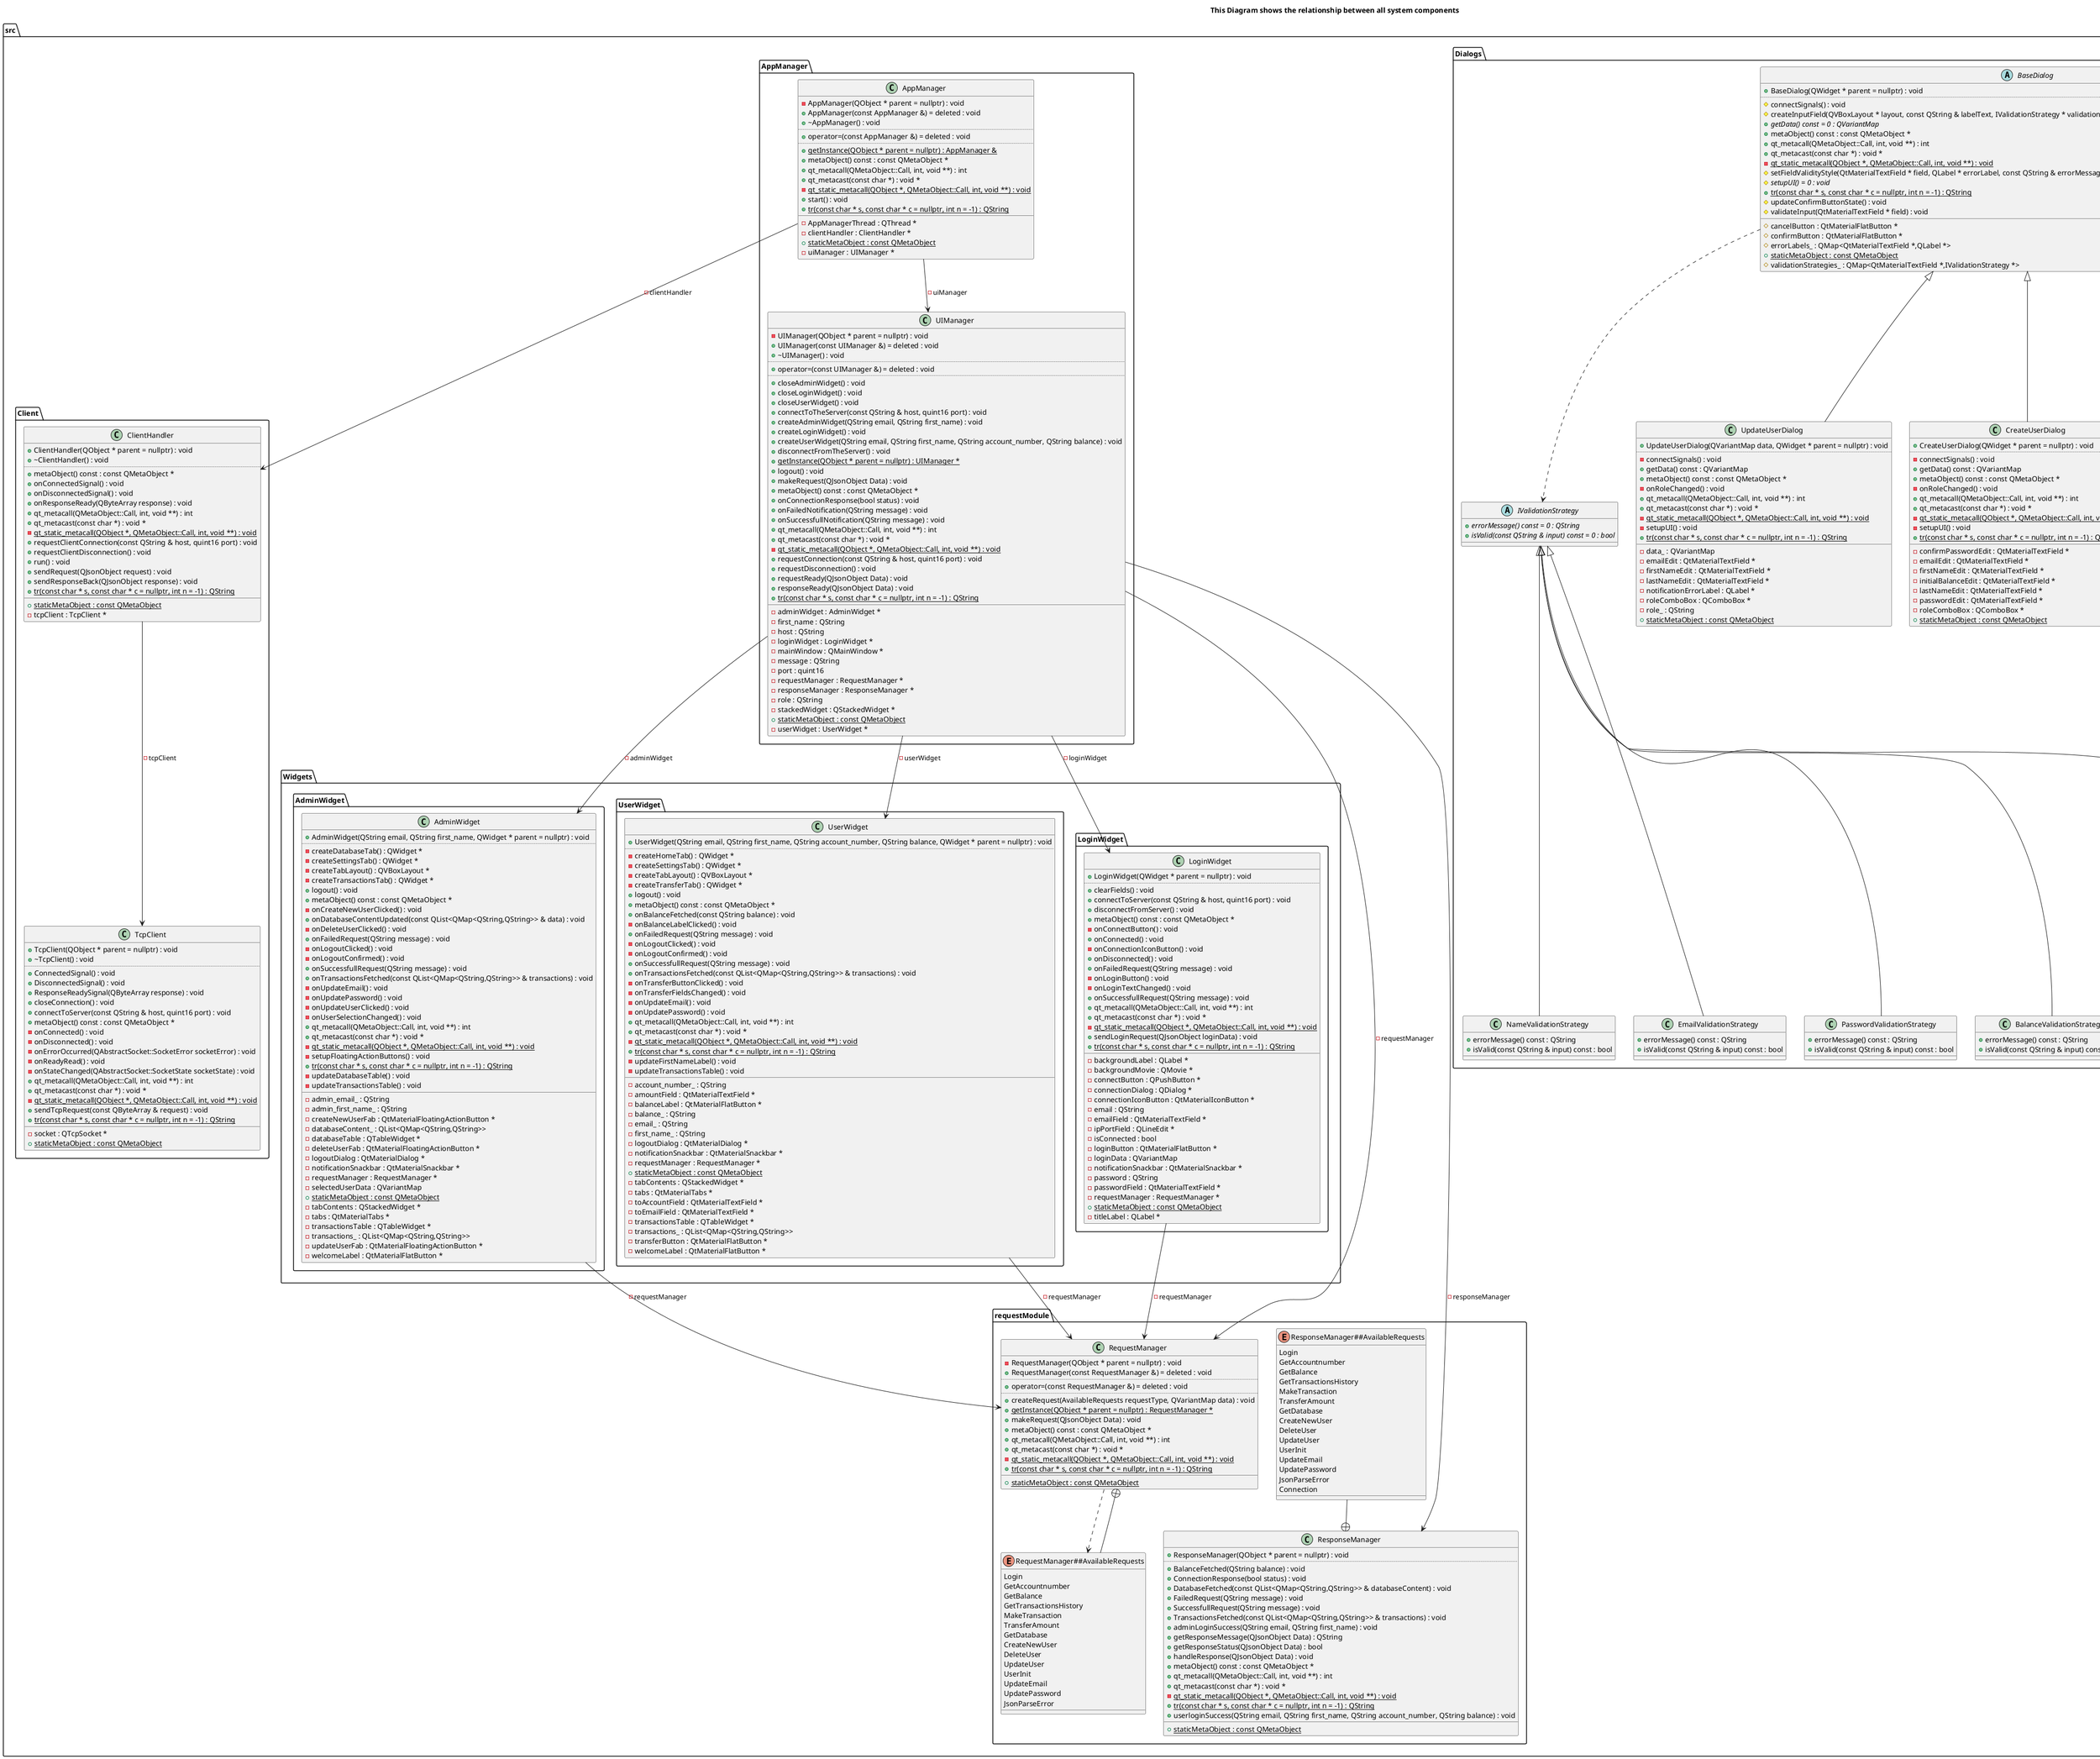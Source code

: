 @startuml
title This Diagram shows the relationship between all system components
package [src] as C_0009392701334512935369 {
package [requestModule] as C_0007249139127462911352 {
class "RequestManager" as C_0017581648629732253705
class C_0017581648629732253705 [[classRequestManager.html{RequestManager}]] {
-RequestManager(QObject * parent = nullptr) : void [[[{RequestManager}]]]
+RequestManager(const RequestManager &) = deleted : void [[[{RequestManager}]]]
..
+operator=(const RequestManager &) = deleted : void [[[{operator=}]]]
..
+createRequest(AvailableRequests requestType, QVariantMap data) : void [[[{createRequest}]]]
{static} +getInstance(QObject * parent = nullptr) : RequestManager * [[[{getInstance}]]]
+makeRequest(QJsonObject Data) : void [[[{makeRequest}]]]
+metaObject() const : const QMetaObject * [[[{metaObject}]]]
+qt_metacall(QMetaObject::Call, int, void **) : int [[[{qt_metacall}]]]
+qt_metacast(const char *) : void * [[[{qt_metacast}]]]
{static} -qt_static_metacall(QObject *, QMetaObject::Call, int, void **) : void [[[{qt_static_metacall}]]]
{static} +tr(const char * s, const char * c = nullptr, int n = -1) : QString [[[{tr}]]]
__
{static} +staticMetaObject : const QMetaObject [[[{staticMetaObject}]]]
}
enum "RequestManager##AvailableRequests" as C_0014397068199454785176
enum C_0014397068199454785176 [[enumRequestManager##AvailableRequests.html{RequestManager##AvailableRequests}]] {
Login
GetAccountnumber
GetBalance
GetTransactionsHistory
MakeTransaction
TransferAmount
GetDatabase
CreateNewUser
DeleteUser
UpdateUser
UserInit
UpdateEmail
UpdatePassword
JsonParseError
}
class "ResponseManager" as C_0000524940392191554637
class C_0000524940392191554637 [[classResponseManager.html{ResponseManager}]] {
+ResponseManager(QObject * parent = nullptr) : void [[[{ResponseManager}]]]
..
+BalanceFetched(QString balance) : void [[[{BalanceFetched}]]]
+ConnectionResponse(bool status) : void [[[{ConnectionResponse}]]]
+DatabaseFetched(const QList<QMap<QString,QString>> & databaseContent) : void [[[{DatabaseFetched}]]]
+FailedRequest(QString message) : void [[[{FailedRequest}]]]
+SuccessfullRequest(QString message) : void [[[{SuccessfullRequest}]]]
+TransactionsFetched(const QList<QMap<QString,QString>> & transactions) : void [[[{TransactionsFetched}]]]
+adminLoginSuccess(QString email, QString first_name) : void [[[{adminLoginSuccess}]]]
+getResponseMessage(QJsonObject Data) : QString [[[{getResponseMessage}]]]
+getResponseStatus(QJsonObject Data) : bool [[[{getResponseStatus}]]]
+handleResponse(QJsonObject Data) : void [[[{handleResponse}]]]
+metaObject() const : const QMetaObject * [[[{metaObject}]]]
+qt_metacall(QMetaObject::Call, int, void **) : int [[[{qt_metacall}]]]
+qt_metacast(const char *) : void * [[[{qt_metacast}]]]
{static} -qt_static_metacall(QObject *, QMetaObject::Call, int, void **) : void [[[{qt_static_metacall}]]]
{static} +tr(const char * s, const char * c = nullptr, int n = -1) : QString [[[{tr}]]]
+userloginSuccess(QString email, QString first_name, QString account_number, QString balance) : void [[[{userloginSuccess}]]]
__
{static} +staticMetaObject : const QMetaObject [[[{staticMetaObject}]]]
}
enum "ResponseManager##AvailableRequests" as C_0015588328822049200852
enum C_0015588328822049200852 [[enumResponseManager##AvailableRequests.html{ResponseManager##AvailableRequests}]] {
Login
GetAccountnumber
GetBalance
GetTransactionsHistory
MakeTransaction
TransferAmount
GetDatabase
CreateNewUser
DeleteUser
UpdateUser
UserInit
UpdateEmail
UpdatePassword
JsonParseError
Connection
}
}
package [Widgets] as C_0014176827974556851772 {
package [AdminWidget] as C_0010347011073788372111 {
class "AdminWidget" as C_0005551684386604303784
class C_0005551684386604303784 [[classAdminWidget.html{AdminWidget}]] {
+AdminWidget(QString email, QString first_name, QWidget * parent = nullptr) : void [[[{AdminWidget}]]]
..
-createDatabaseTab() : QWidget * [[[{createDatabaseTab}]]]
-createSettingsTab() : QWidget * [[[{createSettingsTab}]]]
-createTabLayout() : QVBoxLayout * [[[{createTabLayout}]]]
-createTransactionsTab() : QWidget * [[[{createTransactionsTab}]]]
+logout() : void [[[{logout}]]]
+metaObject() const : const QMetaObject * [[[{metaObject}]]]
-onCreateNewUserClicked() : void [[[{onCreateNewUserClicked}]]]
+onDatabaseContentUpdated(const QList<QMap<QString,QString>> & data) : void [[[{onDatabaseContentUpdated}]]]
-onDeleteUserClicked() : void [[[{onDeleteUserClicked}]]]
+onFailedRequest(QString message) : void [[[{onFailedRequest}]]]
-onLogoutClicked() : void [[[{onLogoutClicked}]]]
-onLogoutConfirmed() : void [[[{onLogoutConfirmed}]]]
+onSuccessfullRequest(QString message) : void [[[{onSuccessfullRequest}]]]
+onTransactionsFetched(const QList<QMap<QString,QString>> & transactions) : void [[[{onTransactionsFetched}]]]
-onUpdateEmail() : void [[[{onUpdateEmail}]]]
-onUpdatePassword() : void [[[{onUpdatePassword}]]]
-onUpdateUserClicked() : void [[[{onUpdateUserClicked}]]]
-onUserSelectionChanged() : void [[[{onUserSelectionChanged}]]]
+qt_metacall(QMetaObject::Call, int, void **) : int [[[{qt_metacall}]]]
+qt_metacast(const char *) : void * [[[{qt_metacast}]]]
{static} -qt_static_metacall(QObject *, QMetaObject::Call, int, void **) : void [[[{qt_static_metacall}]]]
-setupFloatingActionButtons() : void [[[{setupFloatingActionButtons}]]]
{static} +tr(const char * s, const char * c = nullptr, int n = -1) : QString [[[{tr}]]]
-updateDatabaseTable() : void [[[{updateDatabaseTable}]]]
-updateTransactionsTable() : void [[[{updateTransactionsTable}]]]
__
-admin_email_ : QString [[[{admin_email_}]]]
-admin_first_name_ : QString [[[{admin_first_name_}]]]
-createNewUserFab : QtMaterialFloatingActionButton * [[[{createNewUserFab}]]]
-databaseContent_ : QList<QMap<QString,QString>> [[[{databaseContent_}]]]
-databaseTable : QTableWidget * [[[{databaseTable}]]]
-deleteUserFab : QtMaterialFloatingActionButton * [[[{deleteUserFab}]]]
-logoutDialog : QtMaterialDialog * [[[{logoutDialog}]]]
-notificationSnackbar : QtMaterialSnackbar * [[[{notificationSnackbar}]]]
-requestManager : RequestManager * [[[{requestManager}]]]
-selectedUserData : QVariantMap [[[{selectedUserData}]]]
{static} +staticMetaObject : const QMetaObject [[[{staticMetaObject}]]]
-tabContents : QStackedWidget * [[[{tabContents}]]]
-tabs : QtMaterialTabs * [[[{tabs}]]]
-transactionsTable : QTableWidget * [[[{transactionsTable}]]]
-transactions_ : QList<QMap<QString,QString>> [[[{transactions_}]]]
-updateUserFab : QtMaterialFloatingActionButton * [[[{updateUserFab}]]]
-welcomeLabel : QtMaterialFlatButton * [[[{welcomeLabel}]]]
}
}
package [UserWidget] as C_0009763794611585888067 {
class "UserWidget" as C_0014887478323458850046
class C_0014887478323458850046 [[classUserWidget.html{UserWidget}]] {
+UserWidget(QString email, QString first_name, QString account_number, QString balance, QWidget * parent = nullptr) : void [[[{UserWidget}]]]
..
-createHomeTab() : QWidget * [[[{createHomeTab}]]]
-createSettingsTab() : QWidget * [[[{createSettingsTab}]]]
-createTabLayout() : QVBoxLayout * [[[{createTabLayout}]]]
-createTransferTab() : QWidget * [[[{createTransferTab}]]]
+logout() : void [[[{logout}]]]
+metaObject() const : const QMetaObject * [[[{metaObject}]]]
+onBalanceFetched(const QString balance) : void [[[{onBalanceFetched}]]]
-onBalanceLabelClicked() : void [[[{onBalanceLabelClicked}]]]
+onFailedRequest(QString message) : void [[[{onFailedRequest}]]]
-onLogoutClicked() : void [[[{onLogoutClicked}]]]
-onLogoutConfirmed() : void [[[{onLogoutConfirmed}]]]
+onSuccessfullRequest(QString message) : void [[[{onSuccessfullRequest}]]]
+onTransactionsFetched(const QList<QMap<QString,QString>> & transactions) : void [[[{onTransactionsFetched}]]]
-onTransferButtonClicked() : void [[[{onTransferButtonClicked}]]]
-onTransferFieldsChanged() : void [[[{onTransferFieldsChanged}]]]
-onUpdateEmail() : void [[[{onUpdateEmail}]]]
-onUpdatePassword() : void [[[{onUpdatePassword}]]]
+qt_metacall(QMetaObject::Call, int, void **) : int [[[{qt_metacall}]]]
+qt_metacast(const char *) : void * [[[{qt_metacast}]]]
{static} -qt_static_metacall(QObject *, QMetaObject::Call, int, void **) : void [[[{qt_static_metacall}]]]
{static} +tr(const char * s, const char * c = nullptr, int n = -1) : QString [[[{tr}]]]
-updateFirstNameLabel() : void [[[{updateFirstNameLabel}]]]
-updateTransactionsTable() : void [[[{updateTransactionsTable}]]]
__
-account_number_ : QString [[[{account_number_}]]]
-amountField : QtMaterialTextField * [[[{amountField}]]]
-balanceLabel : QtMaterialFlatButton * [[[{balanceLabel}]]]
-balance_ : QString [[[{balance_}]]]
-email_ : QString [[[{email_}]]]
-first_name_ : QString [[[{first_name_}]]]
-logoutDialog : QtMaterialDialog * [[[{logoutDialog}]]]
-notificationSnackbar : QtMaterialSnackbar * [[[{notificationSnackbar}]]]
-requestManager : RequestManager * [[[{requestManager}]]]
{static} +staticMetaObject : const QMetaObject [[[{staticMetaObject}]]]
-tabContents : QStackedWidget * [[[{tabContents}]]]
-tabs : QtMaterialTabs * [[[{tabs}]]]
-toAccountField : QtMaterialTextField * [[[{toAccountField}]]]
-toEmailField : QtMaterialTextField * [[[{toEmailField}]]]
-transactionsTable : QTableWidget * [[[{transactionsTable}]]]
-transactions_ : QList<QMap<QString,QString>> [[[{transactions_}]]]
-transferButton : QtMaterialFlatButton * [[[{transferButton}]]]
-welcomeLabel : QtMaterialFlatButton * [[[{welcomeLabel}]]]
}
}
package [LoginWidget] as C_0013767205248218814589 {
class "LoginWidget" as C_0009314656593254540318
class C_0009314656593254540318 [[classLoginWidget.html{LoginWidget}]] {
+LoginWidget(QWidget * parent = nullptr) : void [[[{LoginWidget}]]]
..
+clearFields() : void [[[{clearFields}]]]
+connectToServer(const QString & host, quint16 port) : void [[[{connectToServer}]]]
+disconnectFromServer() : void [[[{disconnectFromServer}]]]
+metaObject() const : const QMetaObject * [[[{metaObject}]]]
-onConnectButton() : void [[[{onConnectButton}]]]
+onConnected() : void [[[{onConnected}]]]
-onConnectionIconButton() : void [[[{onConnectionIconButton}]]]
+onDisconnected() : void [[[{onDisconnected}]]]
+onFailedRequest(QString message) : void [[[{onFailedRequest}]]]
-onLoginButton() : void [[[{onLoginButton}]]]
-onLoginTextChanged() : void [[[{onLoginTextChanged}]]]
+onSuccessfullRequest(QString message) : void [[[{onSuccessfullRequest}]]]
+qt_metacall(QMetaObject::Call, int, void **) : int [[[{qt_metacall}]]]
+qt_metacast(const char *) : void * [[[{qt_metacast}]]]
{static} -qt_static_metacall(QObject *, QMetaObject::Call, int, void **) : void [[[{qt_static_metacall}]]]
+sendLoginRequest(QJsonObject loginData) : void [[[{sendLoginRequest}]]]
{static} +tr(const char * s, const char * c = nullptr, int n = -1) : QString [[[{tr}]]]
__
-backgroundLabel : QLabel * [[[{backgroundLabel}]]]
-backgroundMovie : QMovie * [[[{backgroundMovie}]]]
-connectButton : QPushButton * [[[{connectButton}]]]
-connectionDialog : QDialog * [[[{connectionDialog}]]]
-connectionIconButton : QtMaterialIconButton * [[[{connectionIconButton}]]]
-email : QString [[[{email}]]]
-emailField : QtMaterialTextField * [[[{emailField}]]]
-ipPortField : QLineEdit * [[[{ipPortField}]]]
-isConnected : bool [[[{isConnected}]]]
-loginButton : QtMaterialFlatButton * [[[{loginButton}]]]
-loginData : QVariantMap [[[{loginData}]]]
-notificationSnackbar : QtMaterialSnackbar * [[[{notificationSnackbar}]]]
-password : QString [[[{password}]]]
-passwordField : QtMaterialTextField * [[[{passwordField}]]]
-requestManager : RequestManager * [[[{requestManager}]]]
{static} +staticMetaObject : const QMetaObject [[[{staticMetaObject}]]]
-titleLabel : QLabel * [[[{titleLabel}]]]
}
}
}
package [Dialogs] as C_0017470984763561192632 {
abstract "IValidationStrategy" as C_0017510141229418621978
abstract C_0017510141229418621978 [[classIValidationStrategy.html{IValidationStrategy}]] {
{abstract} +errorMessage() const = 0 : QString [[[{errorMessage}]]]
{abstract} +isValid(const QString & input) const = 0 : bool [[[{isValid}]]]
__
}
class "NameValidationStrategy" as C_0012472032526046711988
class C_0012472032526046711988 [[classNameValidationStrategy.html{NameValidationStrategy}]] {
+errorMessage() const : QString [[[{errorMessage}]]]
+isValid(const QString & input) const : bool [[[{isValid}]]]
__
}
class "EmailValidationStrategy" as C_0012861765083885074797
class C_0012861765083885074797 [[classEmailValidationStrategy.html{EmailValidationStrategy}]] {
+errorMessage() const : QString [[[{errorMessage}]]]
+isValid(const QString & input) const : bool [[[{isValid}]]]
__
}
class "PasswordValidationStrategy" as C_0013353315463673300878
class C_0013353315463673300878 [[classPasswordValidationStrategy.html{PasswordValidationStrategy}]] {
+errorMessage() const : QString [[[{errorMessage}]]]
+isValid(const QString & input) const : bool [[[{isValid}]]]
__
}
class "BalanceValidationStrategy" as C_0001544226777174606881
class C_0001544226777174606881 [[classBalanceValidationStrategy.html{BalanceValidationStrategy}]] {
+errorMessage() const : QString [[[{errorMessage}]]]
+isValid(const QString & input) const : bool [[[{isValid}]]]
__
}
class "AccountNumberValidationStrategy" as C_0009937287470556469371
class C_0009937287470556469371 [[classAccountNumberValidationStrategy.html{AccountNumberValidationStrategy}]] {
+errorMessage() const : QString [[[{errorMessage}]]]
+isValid(const QString & input) const : bool [[[{isValid}]]]
__
}
abstract "BaseDialog" as C_0006277281904743403160
abstract C_0006277281904743403160 [[classBaseDialog.html{BaseDialog}]] {
+BaseDialog(QWidget * parent = nullptr) : void [[[{BaseDialog}]]]
..
#connectSignals() : void [[[{connectSignals}]]]
#createInputField(QVBoxLayout * layout, const QString & labelText, IValidationStrategy * validationStrategy, bool isPassword = false) : QtMaterialTextField * [[[{createInputField}]]]
{abstract} +getData() const = 0 : QVariantMap [[[{getData}]]]
+metaObject() const : const QMetaObject * [[[{metaObject}]]]
+qt_metacall(QMetaObject::Call, int, void **) : int [[[{qt_metacall}]]]
+qt_metacast(const char *) : void * [[[{qt_metacast}]]]
{static} -qt_static_metacall(QObject *, QMetaObject::Call, int, void **) : void [[[{qt_static_metacall}]]]
#setFieldValidityStyle(QtMaterialTextField * field, QLabel * errorLabel, const QString & errorMessage, bool isValid) : void [[[{setFieldValidityStyle}]]]
{abstract} #setupUI() = 0 : void [[[{setupUI}]]]
{static} +tr(const char * s, const char * c = nullptr, int n = -1) : QString [[[{tr}]]]
#updateConfirmButtonState() : void [[[{updateConfirmButtonState}]]]
#validateInput(QtMaterialTextField * field) : void [[[{validateInput}]]]
__
#cancelButton : QtMaterialFlatButton * [[[{cancelButton}]]]
#confirmButton : QtMaterialFlatButton * [[[{confirmButton}]]]
#errorLabels_ : QMap<QtMaterialTextField *,QLabel *> [[[{errorLabels_}]]]
{static} +staticMetaObject : const QMetaObject [[[{staticMetaObject}]]]
#validationStrategies_ : QMap<QtMaterialTextField *,IValidationStrategy *> [[[{validationStrategies_}]]]
}
class "UpdateUserDialog" as C_0017531555969316099187
class C_0017531555969316099187 [[classUpdateUserDialog.html{UpdateUserDialog}]] {
+UpdateUserDialog(QVariantMap data, QWidget * parent = nullptr) : void [[[{UpdateUserDialog}]]]
..
-connectSignals() : void [[[{connectSignals}]]]
+getData() const : QVariantMap [[[{getData}]]]
+metaObject() const : const QMetaObject * [[[{metaObject}]]]
-onRoleChanged() : void [[[{onRoleChanged}]]]
+qt_metacall(QMetaObject::Call, int, void **) : int [[[{qt_metacall}]]]
+qt_metacast(const char *) : void * [[[{qt_metacast}]]]
{static} -qt_static_metacall(QObject *, QMetaObject::Call, int, void **) : void [[[{qt_static_metacall}]]]
-setupUI() : void [[[{setupUI}]]]
{static} +tr(const char * s, const char * c = nullptr, int n = -1) : QString [[[{tr}]]]
__
-data_ : QVariantMap [[[{data_}]]]
-emailEdit : QtMaterialTextField * [[[{emailEdit}]]]
-firstNameEdit : QtMaterialTextField * [[[{firstNameEdit}]]]
-lastNameEdit : QtMaterialTextField * [[[{lastNameEdit}]]]
-notificationErrorLabel : QLabel * [[[{notificationErrorLabel}]]]
-roleComboBox : QComboBox * [[[{roleComboBox}]]]
-role_ : QString [[[{role_}]]]
{static} +staticMetaObject : const QMetaObject [[[{staticMetaObject}]]]
}
class "CreateUserDialog" as C_0007804638616733427194
class C_0007804638616733427194 [[classCreateUserDialog.html{CreateUserDialog}]] {
+CreateUserDialog(QWidget * parent = nullptr) : void [[[{CreateUserDialog}]]]
..
-connectSignals() : void [[[{connectSignals}]]]
+getData() const : QVariantMap [[[{getData}]]]
+metaObject() const : const QMetaObject * [[[{metaObject}]]]
-onRoleChanged() : void [[[{onRoleChanged}]]]
+qt_metacall(QMetaObject::Call, int, void **) : int [[[{qt_metacall}]]]
+qt_metacast(const char *) : void * [[[{qt_metacast}]]]
{static} -qt_static_metacall(QObject *, QMetaObject::Call, int, void **) : void [[[{qt_static_metacall}]]]
-setupUI() : void [[[{setupUI}]]]
{static} +tr(const char * s, const char * c = nullptr, int n = -1) : QString [[[{tr}]]]
__
-confirmPasswordEdit : QtMaterialTextField * [[[{confirmPasswordEdit}]]]
-emailEdit : QtMaterialTextField * [[[{emailEdit}]]]
-firstNameEdit : QtMaterialTextField * [[[{firstNameEdit}]]]
-initialBalanceEdit : QtMaterialTextField * [[[{initialBalanceEdit}]]]
-lastNameEdit : QtMaterialTextField * [[[{lastNameEdit}]]]
-passwordEdit : QtMaterialTextField * [[[{passwordEdit}]]]
-roleComboBox : QComboBox * [[[{roleComboBox}]]]
{static} +staticMetaObject : const QMetaObject [[[{staticMetaObject}]]]
}
class "UpdateEmailDialog" as C_0004896682309518099660
class C_0004896682309518099660 [[classUpdateEmailDialog.html{UpdateEmailDialog}]] {
+UpdateEmailDialog(QWidget * parent = nullptr) : void [[[{UpdateEmailDialog}]]]
..
+getData() const : QVariantMap [[[{getData}]]]
+metaObject() const : const QMetaObject * [[[{metaObject}]]]
+qt_metacall(QMetaObject::Call, int, void **) : int [[[{qt_metacall}]]]
+qt_metacast(const char *) : void * [[[{qt_metacast}]]]
{static} -qt_static_metacall(QObject *, QMetaObject::Call, int, void **) : void [[[{qt_static_metacall}]]]
#setupUI() : void [[[{setupUI}]]]
{static} +tr(const char * s, const char * c = nullptr, int n = -1) : QString [[[{tr}]]]
__
-emailField : QtMaterialTextField * [[[{emailField}]]]
-newEmailField : QtMaterialTextField * [[[{newEmailField}]]]
-passwordField : QtMaterialTextField * [[[{passwordField}]]]
{static} +staticMetaObject : const QMetaObject [[[{staticMetaObject}]]]
}
class "UpdatePasswordDialog" as C_0011439797056535069865
class C_0011439797056535069865 [[classUpdatePasswordDialog.html{UpdatePasswordDialog}]] {
+UpdatePasswordDialog(QWidget * parent = nullptr) : void [[[{UpdatePasswordDialog}]]]
..
+getData() const : QVariantMap [[[{getData}]]]
+metaObject() const : const QMetaObject * [[[{metaObject}]]]
-onShowHidePasswordClicked(bool checked) : void [[[{onShowHidePasswordClicked}]]]
+qt_metacall(QMetaObject::Call, int, void **) : int [[[{qt_metacall}]]]
+qt_metacast(const char *) : void * [[[{qt_metacast}]]]
{static} -qt_static_metacall(QObject *, QMetaObject::Call, int, void **) : void [[[{qt_static_metacall}]]]
#setupUI() : void [[[{setupUI}]]]
{static} +tr(const char * s, const char * c = nullptr, int n = -1) : QString [[[{tr}]]]
__
-currentPasswordField : QtMaterialTextField * [[[{currentPasswordField}]]]
-emailField : QtMaterialTextField * [[[{emailField}]]]
-isPasswordVisible : bool [[[{isPasswordVisible}]]]
-newPasswordField : QtMaterialTextField * [[[{newPasswordField}]]]
-repeatedNewPasswordField : QtMaterialTextField * [[[{repeatedNewPasswordField}]]]
-showHidePasswordRadioButton : QtMaterialRadioButton * [[[{showHidePasswordRadioButton}]]]
{static} +staticMetaObject : const QMetaObject [[[{staticMetaObject}]]]
}
}
package [Client] as C_0011121512235108805536 {
class "TcpClient" as C_0006770949275830638079
class C_0006770949275830638079 [[classTcpClient.html{TcpClient}]] {
+TcpClient(QObject * parent = nullptr) : void [[[{TcpClient}]]]
+~TcpClient() : void [[[{~TcpClient}]]]
..
+ConnectedSignal() : void [[[{ConnectedSignal}]]]
+DisconnectedSignal() : void [[[{DisconnectedSignal}]]]
+ResponseReadySignal(QByteArray response) : void [[[{ResponseReadySignal}]]]
+closeConnection() : void [[[{closeConnection}]]]
+connectToServer(const QString & host, quint16 port) : void [[[{connectToServer}]]]
+metaObject() const : const QMetaObject * [[[{metaObject}]]]
-onConnected() : void [[[{onConnected}]]]
-onDisconnected() : void [[[{onDisconnected}]]]
-onErrorOccurred(QAbstractSocket::SocketError socketError) : void [[[{onErrorOccurred}]]]
-onReadyRead() : void [[[{onReadyRead}]]]
-onStateChanged(QAbstractSocket::SocketState socketState) : void [[[{onStateChanged}]]]
+qt_metacall(QMetaObject::Call, int, void **) : int [[[{qt_metacall}]]]
+qt_metacast(const char *) : void * [[[{qt_metacast}]]]
{static} -qt_static_metacall(QObject *, QMetaObject::Call, int, void **) : void [[[{qt_static_metacall}]]]
+sendTcpRequest(const QByteArray & request) : void [[[{sendTcpRequest}]]]
{static} +tr(const char * s, const char * c = nullptr, int n = -1) : QString [[[{tr}]]]
__
-socket : QTcpSocket * [[[{socket}]]]
{static} +staticMetaObject : const QMetaObject [[[{staticMetaObject}]]]
}
class "ClientHandler" as C_0003891570225386253038
class C_0003891570225386253038 [[classClientHandler.html{ClientHandler}]] {
+ClientHandler(QObject * parent = nullptr) : void [[[{ClientHandler}]]]
+~ClientHandler() : void [[[{~ClientHandler}]]]
..
+metaObject() const : const QMetaObject * [[[{metaObject}]]]
+onConnectedSignal() : void [[[{onConnectedSignal}]]]
+onDisconnectedSignal() : void [[[{onDisconnectedSignal}]]]
+onResponseReady(QByteArray response) : void [[[{onResponseReady}]]]
+qt_metacall(QMetaObject::Call, int, void **) : int [[[{qt_metacall}]]]
+qt_metacast(const char *) : void * [[[{qt_metacast}]]]
{static} -qt_static_metacall(QObject *, QMetaObject::Call, int, void **) : void [[[{qt_static_metacall}]]]
+requestClientConnection(const QString & host, quint16 port) : void [[[{requestClientConnection}]]]
+requestClientDisconnection() : void [[[{requestClientDisconnection}]]]
+run() : void [[[{run}]]]
+sendRequest(QJsonObject request) : void [[[{sendRequest}]]]
+sendResponseBack(QJsonObject response) : void [[[{sendResponseBack}]]]
{static} +tr(const char * s, const char * c = nullptr, int n = -1) : QString [[[{tr}]]]
__
{static} +staticMetaObject : const QMetaObject [[[{staticMetaObject}]]]
-tcpClient : TcpClient * [[[{tcpClient}]]]
}
}
package [AppManager] as C_0011206568869901917921 {
class "UIManager" as C_0004909201866089141242
class C_0004909201866089141242 [[classUIManager.html{UIManager}]] {
-UIManager(QObject * parent = nullptr) : void [[[{UIManager}]]]
+UIManager(const UIManager &) = deleted : void [[[{UIManager}]]]
+~UIManager() : void [[[{~UIManager}]]]
..
+operator=(const UIManager &) = deleted : void [[[{operator=}]]]
..
+closeAdminWidget() : void [[[{closeAdminWidget}]]]
+closeLoginWidget() : void [[[{closeLoginWidget}]]]
+closeUserWidget() : void [[[{closeUserWidget}]]]
+connectToTheServer(const QString & host, quint16 port) : void [[[{connectToTheServer}]]]
+createAdminWidget(QString email, QString first_name) : void [[[{createAdminWidget}]]]
+createLoginWidget() : void [[[{createLoginWidget}]]]
+createUserWidget(QString email, QString first_name, QString account_number, QString balance) : void [[[{createUserWidget}]]]
+disconnectFromTheServer() : void [[[{disconnectFromTheServer}]]]
{static} +getInstance(QObject * parent = nullptr) : UIManager * [[[{getInstance}]]]
+logout() : void [[[{logout}]]]
+makeRequest(QJsonObject Data) : void [[[{makeRequest}]]]
+metaObject() const : const QMetaObject * [[[{metaObject}]]]
+onConnectionResponse(bool status) : void [[[{onConnectionResponse}]]]
+onFailedNotification(QString message) : void [[[{onFailedNotification}]]]
+onSuccessfullNotification(QString message) : void [[[{onSuccessfullNotification}]]]
+qt_metacall(QMetaObject::Call, int, void **) : int [[[{qt_metacall}]]]
+qt_metacast(const char *) : void * [[[{qt_metacast}]]]
{static} -qt_static_metacall(QObject *, QMetaObject::Call, int, void **) : void [[[{qt_static_metacall}]]]
+requestConnection(const QString & host, quint16 port) : void [[[{requestConnection}]]]
+requestDisconnection() : void [[[{requestDisconnection}]]]
+requestReady(QJsonObject Data) : void [[[{requestReady}]]]
+responseReady(QJsonObject Data) : void [[[{responseReady}]]]
{static} +tr(const char * s, const char * c = nullptr, int n = -1) : QString [[[{tr}]]]
__
-adminWidget : AdminWidget * [[[{adminWidget}]]]
-first_name : QString [[[{first_name}]]]
-host : QString [[[{host}]]]
-loginWidget : LoginWidget * [[[{loginWidget}]]]
-mainWindow : QMainWindow * [[[{mainWindow}]]]
-message : QString [[[{message}]]]
-port : quint16 [[[{port}]]]
-requestManager : RequestManager * [[[{requestManager}]]]
-responseManager : ResponseManager * [[[{responseManager}]]]
-role : QString [[[{role}]]]
-stackedWidget : QStackedWidget * [[[{stackedWidget}]]]
{static} +staticMetaObject : const QMetaObject [[[{staticMetaObject}]]]
-userWidget : UserWidget * [[[{userWidget}]]]
}
class "AppManager" as C_0004125011841911275123
class C_0004125011841911275123 [[classAppManager.html{AppManager}]] {
-AppManager(QObject * parent = nullptr) : void [[[{AppManager}]]]
+AppManager(const AppManager &) = deleted : void [[[{AppManager}]]]
+~AppManager() : void [[[{~AppManager}]]]
..
+operator=(const AppManager &) = deleted : void [[[{operator=}]]]
..
{static} +getInstance(QObject * parent = nullptr) : AppManager & [[[{getInstance}]]]
+metaObject() const : const QMetaObject * [[[{metaObject}]]]
+qt_metacall(QMetaObject::Call, int, void **) : int [[[{qt_metacall}]]]
+qt_metacast(const char *) : void * [[[{qt_metacast}]]]
{static} -qt_static_metacall(QObject *, QMetaObject::Call, int, void **) : void [[[{qt_static_metacall}]]]
+start() : void [[[{start}]]]
{static} +tr(const char * s, const char * c = nullptr, int n = -1) : QString [[[{tr}]]]
__
-AppManagerThread : QThread * [[[{AppManagerThread}]]]
-clientHandler : ClientHandler * [[[{clientHandler}]]]
{static} +staticMetaObject : const QMetaObject [[[{staticMetaObject}]]]
-uiManager : UIManager * [[[{uiManager}]]]
}
}
}
C_0017581648629732253705 ..> C_0014397068199454785176
C_0014397068199454785176 --+ C_0017581648629732253705
C_0015588328822049200852 --+ C_0000524940392191554637
C_0005551684386604303784 --> C_0017581648629732253705 : -requestManager
C_0014887478323458850046 --> C_0017581648629732253705 : -requestManager
C_0009314656593254540318 --> C_0017581648629732253705 : -requestManager
C_0017510141229418621978 <|-- C_0012472032526046711988
C_0017510141229418621978 <|-- C_0012861765083885074797
C_0017510141229418621978 <|-- C_0013353315463673300878
C_0017510141229418621978 <|-- C_0001544226777174606881
C_0017510141229418621978 <|-- C_0009937287470556469371
C_0006277281904743403160 ..> C_0017510141229418621978
C_0006277281904743403160 <|-- C_0017531555969316099187
C_0006277281904743403160 <|-- C_0007804638616733427194
C_0006277281904743403160 <|-- C_0004896682309518099660
C_0006277281904743403160 <|-- C_0011439797056535069865
C_0003891570225386253038 --> C_0006770949275830638079 : -tcpClient
C_0004909201866089141242 --> C_0009314656593254540318 : -loginWidget
C_0004909201866089141242 --> C_0014887478323458850046 : -userWidget
C_0004909201866089141242 --> C_0005551684386604303784 : -adminWidget
C_0004909201866089141242 --> C_0000524940392191554637 : -responseManager
C_0004909201866089141242 --> C_0017581648629732253705 : -requestManager
C_0004125011841911275123 --> C_0004909201866089141242 : -uiManager
C_0004125011841911275123 --> C_0003891570225386253038 : -clientHandler

'Generated with clang-uml, version 0.5.3
'LLVM version clang version 18.1.1 (https://github.com/llvm/llvm-project.git dba2a75e9c7ef81fe84774ba5eee5e67e01d801a)
@enduml
